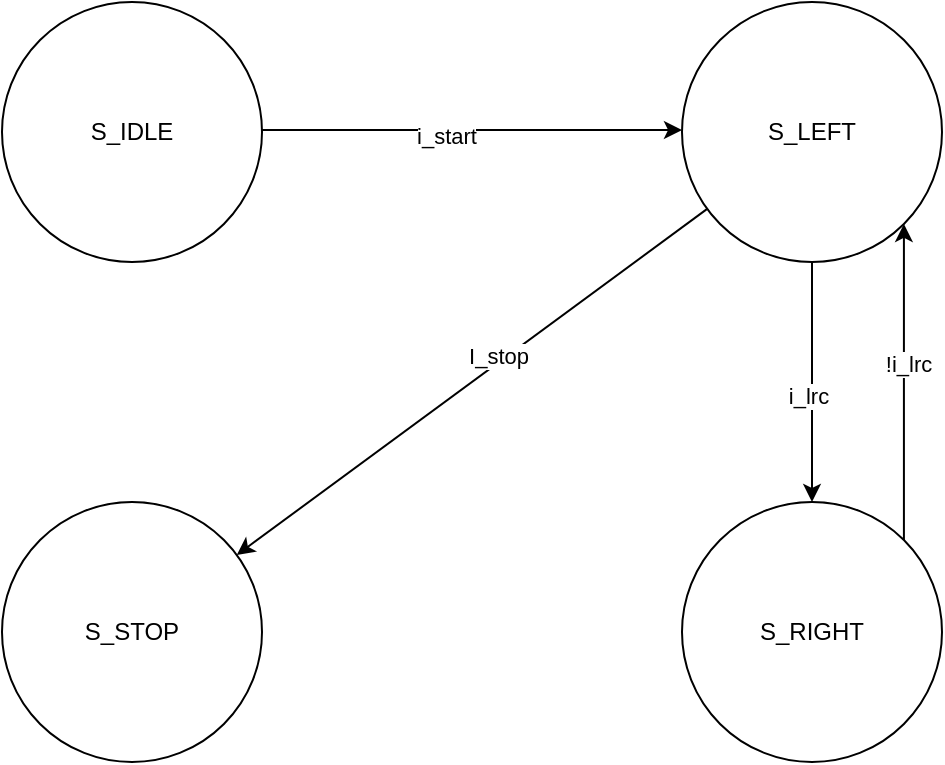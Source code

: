 <mxfile>
    <diagram name="第 1 页" id="dQIl0Y4xzLzA5Zrj5Q_T">
        <mxGraphModel dx="1265" dy="1232" grid="1" gridSize="10" guides="1" tooltips="1" connect="1" arrows="1" fold="1" page="1" pageScale="1" pageWidth="827" pageHeight="1169" math="0" shadow="0">
            <root>
                <mxCell id="0"/>
                <mxCell id="1" parent="0"/>
                <mxCell id="4" value="S_IDLE" style="ellipse;whiteSpace=wrap;html=1;aspect=fixed;" parent="1" vertex="1">
                    <mxGeometry x="110" y="310" width="130" height="130" as="geometry"/>
                </mxCell>
                <mxCell id="5" value="S_LEFT" style="ellipse;whiteSpace=wrap;html=1;aspect=fixed;" parent="1" vertex="1">
                    <mxGeometry x="450" y="310" width="130" height="130" as="geometry"/>
                </mxCell>
                <mxCell id="9" value="S_RIGHT" style="ellipse;whiteSpace=wrap;html=1;aspect=fixed;" parent="1" vertex="1">
                    <mxGeometry x="450" y="560" width="130" height="130" as="geometry"/>
                </mxCell>
                <mxCell id="10" value="" style="endArrow=classic;html=1;exitX=0.5;exitY=1;exitDx=0;exitDy=0;entryX=0.5;entryY=0;entryDx=0;entryDy=0;" parent="1" target="9" edge="1" source="5">
                    <mxGeometry width="50" height="50" relative="1" as="geometry">
                        <mxPoint x="550.002" y="429.038" as="sourcePoint"/>
                        <mxPoint x="798.078" y="429.038" as="targetPoint"/>
                        <Array as="points"/>
                    </mxGeometry>
                </mxCell>
                <mxCell id="13" value="i_lrc" style="edgeLabel;html=1;align=center;verticalAlign=middle;resizable=0;points=[];" parent="10" vertex="1" connectable="0">
                    <mxGeometry x="0.114" y="-2" relative="1" as="geometry">
                        <mxPoint as="offset"/>
                    </mxGeometry>
                </mxCell>
                <mxCell id="14" value="" style="endArrow=classic;html=1;" edge="1" parent="1">
                    <mxGeometry width="50" height="50" relative="1" as="geometry">
                        <mxPoint x="240" y="374" as="sourcePoint"/>
                        <mxPoint x="450" y="374" as="targetPoint"/>
                        <Array as="points"/>
                    </mxGeometry>
                </mxCell>
                <mxCell id="15" value="i_start" style="edgeLabel;html=1;align=center;verticalAlign=middle;resizable=0;points=[];" vertex="1" connectable="0" parent="14">
                    <mxGeometry x="-0.123" y="-3" relative="1" as="geometry">
                        <mxPoint as="offset"/>
                    </mxGeometry>
                </mxCell>
                <mxCell id="16" value="S_STOP" style="ellipse;whiteSpace=wrap;html=1;aspect=fixed;" vertex="1" parent="1">
                    <mxGeometry x="110" y="560" width="130" height="130" as="geometry"/>
                </mxCell>
                <mxCell id="21" value="" style="endArrow=classic;html=1;" edge="1" parent="1" source="5" target="16">
                    <mxGeometry width="50" height="50" relative="1" as="geometry">
                        <mxPoint x="463" y="470.0" as="sourcePoint"/>
                        <mxPoint x="220.962" y="471.098" as="targetPoint"/>
                        <Array as="points"/>
                    </mxGeometry>
                </mxCell>
                <mxCell id="22" value="I_stop" style="edgeLabel;html=1;align=center;verticalAlign=middle;resizable=0;points=[];" vertex="1" connectable="0" parent="21">
                    <mxGeometry x="-0.123" y="-3" relative="1" as="geometry">
                        <mxPoint as="offset"/>
                    </mxGeometry>
                </mxCell>
                <mxCell id="23" value="" style="endArrow=classic;html=1;exitX=1;exitY=0;exitDx=0;exitDy=0;entryX=1;entryY=1;entryDx=0;entryDy=0;" edge="1" parent="1" source="9" target="5">
                    <mxGeometry width="50" height="50" relative="1" as="geometry">
                        <mxPoint x="760" y="430" as="sourcePoint"/>
                        <mxPoint x="550" y="430" as="targetPoint"/>
                        <Array as="points"/>
                    </mxGeometry>
                </mxCell>
                <mxCell id="24" value="!i_lrc" style="edgeLabel;html=1;align=center;verticalAlign=middle;resizable=0;points=[];" vertex="1" connectable="0" parent="23">
                    <mxGeometry x="0.114" y="-2" relative="1" as="geometry">
                        <mxPoint as="offset"/>
                    </mxGeometry>
                </mxCell>
            </root>
        </mxGraphModel>
    </diagram>
</mxfile>